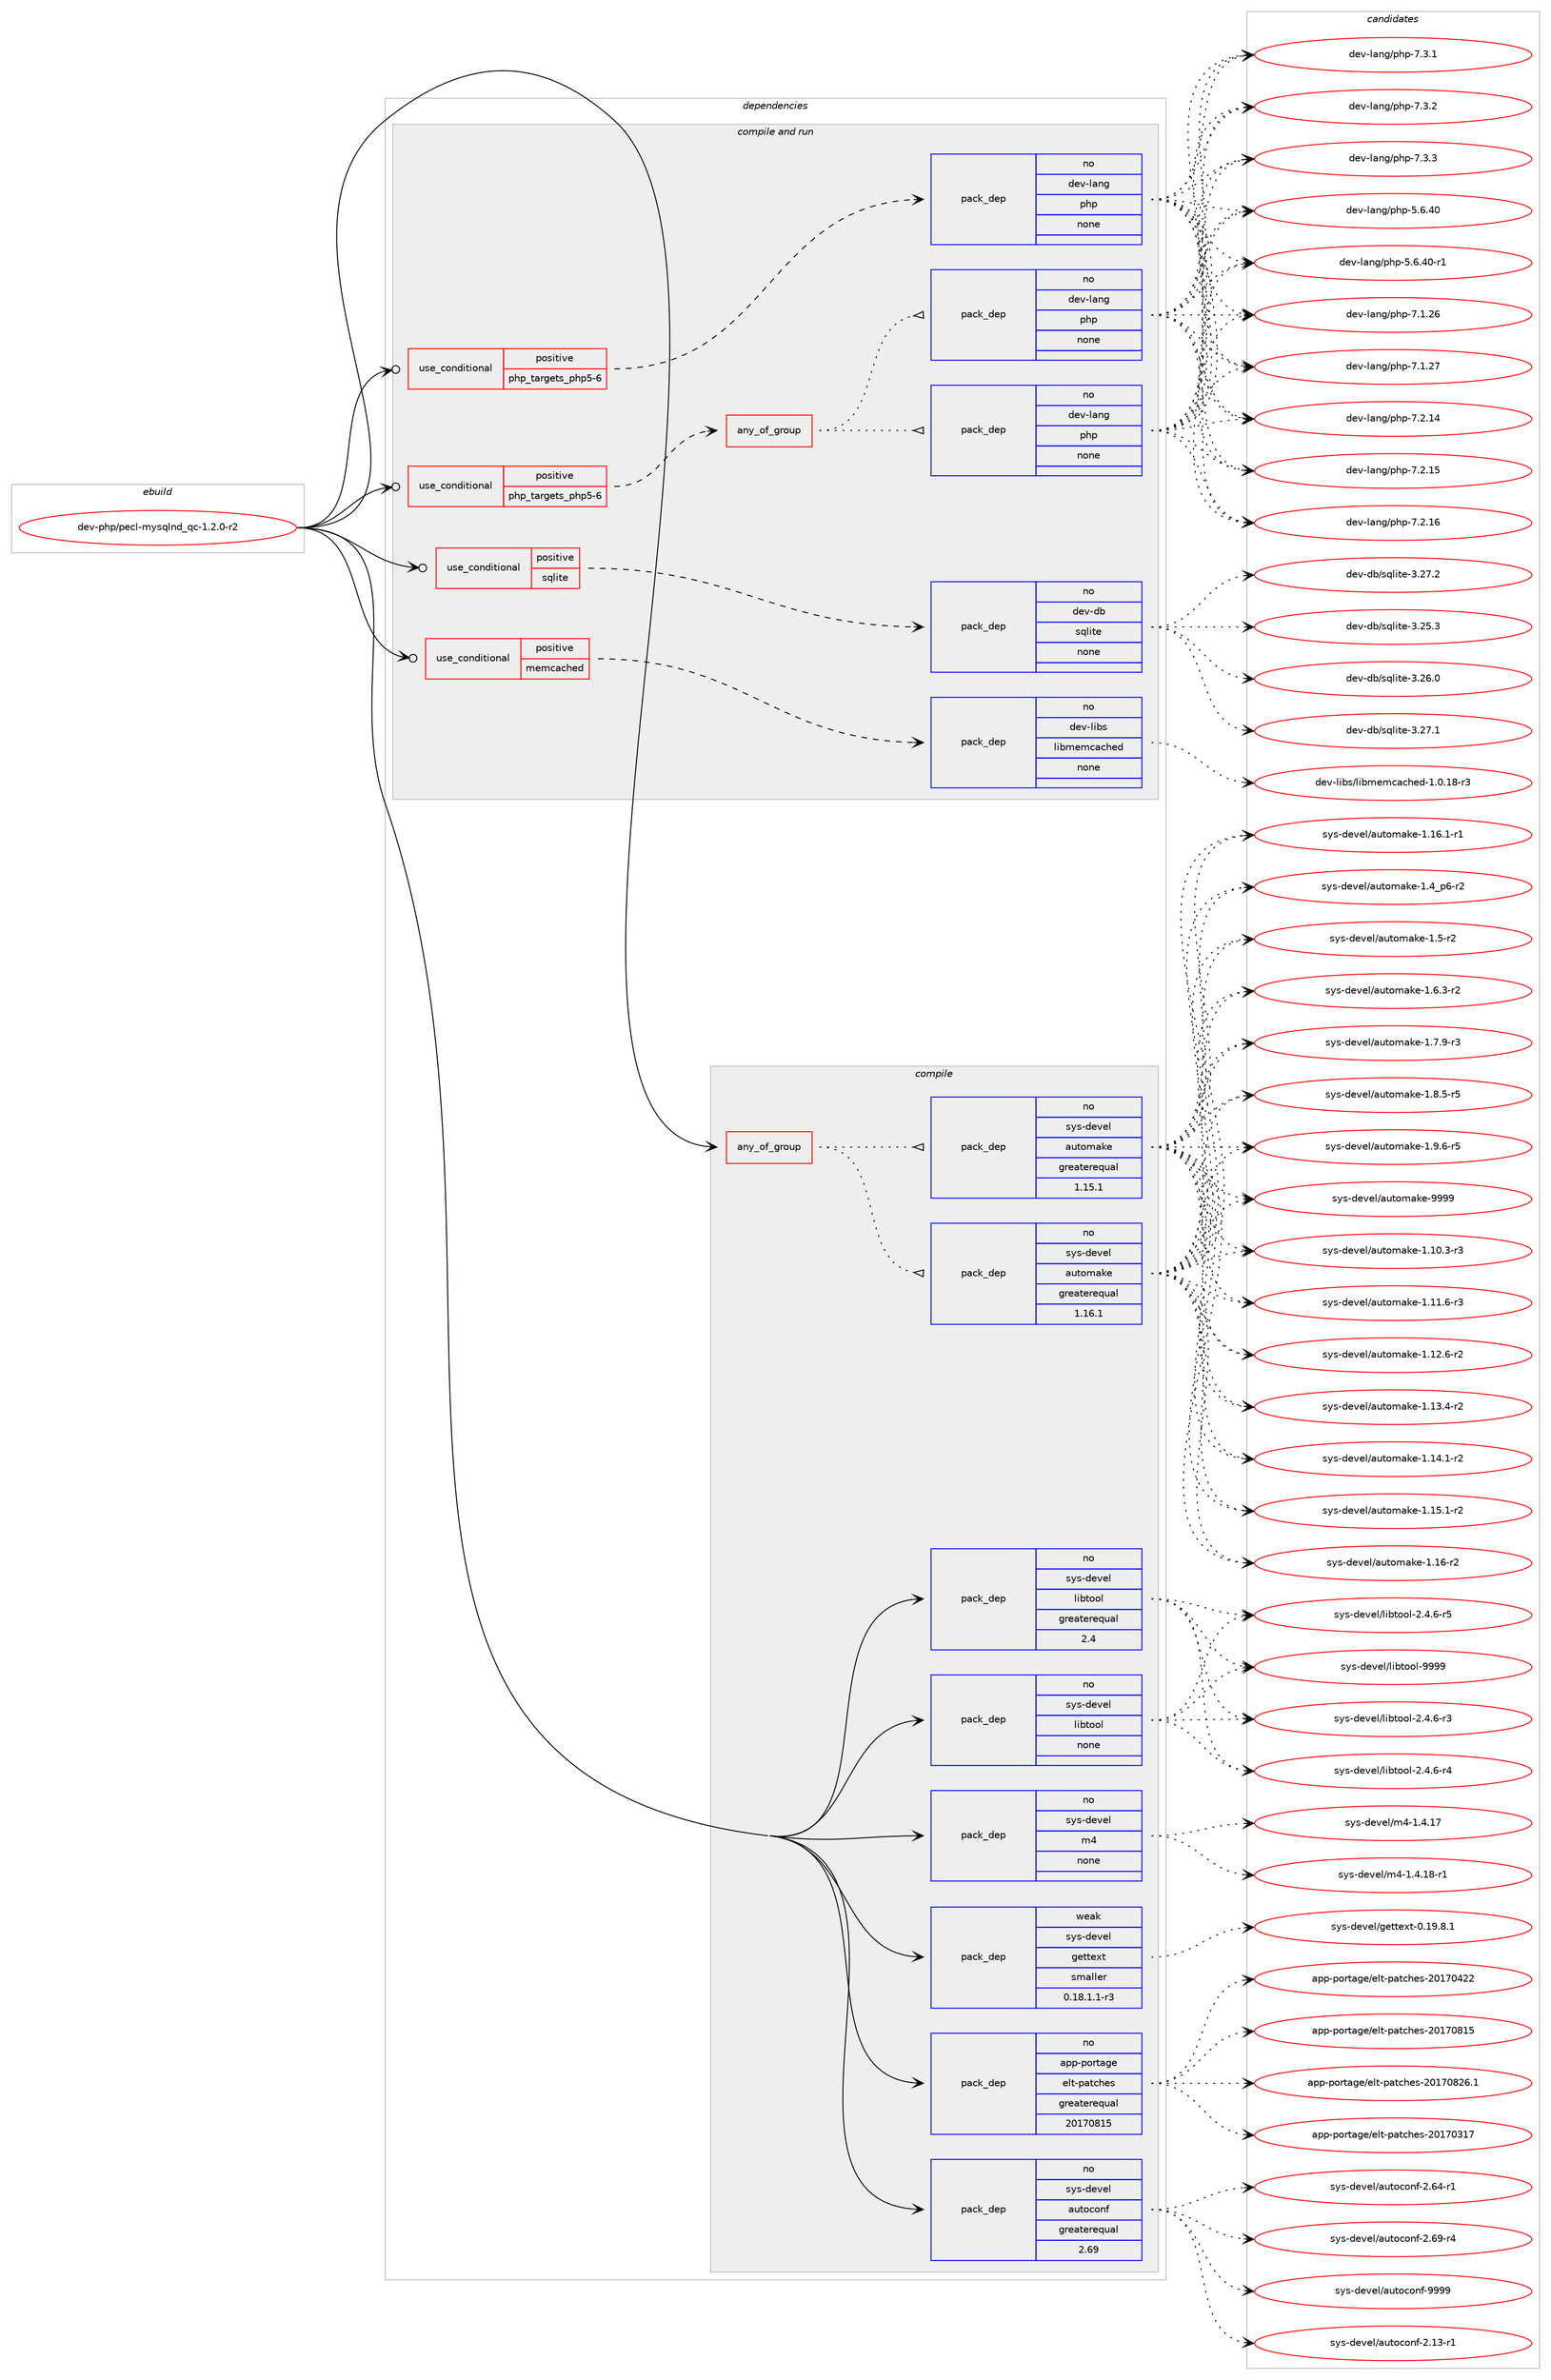 digraph prolog {

# *************
# Graph options
# *************

newrank=true;
concentrate=true;
compound=true;
graph [rankdir=LR,fontname=Helvetica,fontsize=10,ranksep=1.5];#, ranksep=2.5, nodesep=0.2];
edge  [arrowhead=vee];
node  [fontname=Helvetica,fontsize=10];

# **********
# The ebuild
# **********

subgraph cluster_leftcol {
color=gray;
rank=same;
label=<<i>ebuild</i>>;
id [label="dev-php/pecl-mysqlnd_qc-1.2.0-r2", color=red, width=4, href="../dev-php/pecl-mysqlnd_qc-1.2.0-r2.svg"];
}

# ****************
# The dependencies
# ****************

subgraph cluster_midcol {
color=gray;
label=<<i>dependencies</i>>;
subgraph cluster_compile {
fillcolor="#eeeeee";
style=filled;
label=<<i>compile</i>>;
subgraph any22588 {
dependency1394654 [label=<<TABLE BORDER="0" CELLBORDER="1" CELLSPACING="0" CELLPADDING="4"><TR><TD CELLPADDING="10">any_of_group</TD></TR></TABLE>>, shape=none, color=red];subgraph pack1001761 {
dependency1394655 [label=<<TABLE BORDER="0" CELLBORDER="1" CELLSPACING="0" CELLPADDING="4" WIDTH="220"><TR><TD ROWSPAN="6" CELLPADDING="30">pack_dep</TD></TR><TR><TD WIDTH="110">no</TD></TR><TR><TD>sys-devel</TD></TR><TR><TD>automake</TD></TR><TR><TD>greaterequal</TD></TR><TR><TD>1.16.1</TD></TR></TABLE>>, shape=none, color=blue];
}
dependency1394654:e -> dependency1394655:w [weight=20,style="dotted",arrowhead="oinv"];
subgraph pack1001762 {
dependency1394656 [label=<<TABLE BORDER="0" CELLBORDER="1" CELLSPACING="0" CELLPADDING="4" WIDTH="220"><TR><TD ROWSPAN="6" CELLPADDING="30">pack_dep</TD></TR><TR><TD WIDTH="110">no</TD></TR><TR><TD>sys-devel</TD></TR><TR><TD>automake</TD></TR><TR><TD>greaterequal</TD></TR><TR><TD>1.15.1</TD></TR></TABLE>>, shape=none, color=blue];
}
dependency1394654:e -> dependency1394656:w [weight=20,style="dotted",arrowhead="oinv"];
}
id:e -> dependency1394654:w [weight=20,style="solid",arrowhead="vee"];
subgraph pack1001763 {
dependency1394657 [label=<<TABLE BORDER="0" CELLBORDER="1" CELLSPACING="0" CELLPADDING="4" WIDTH="220"><TR><TD ROWSPAN="6" CELLPADDING="30">pack_dep</TD></TR><TR><TD WIDTH="110">no</TD></TR><TR><TD>app-portage</TD></TR><TR><TD>elt-patches</TD></TR><TR><TD>greaterequal</TD></TR><TR><TD>20170815</TD></TR></TABLE>>, shape=none, color=blue];
}
id:e -> dependency1394657:w [weight=20,style="solid",arrowhead="vee"];
subgraph pack1001764 {
dependency1394658 [label=<<TABLE BORDER="0" CELLBORDER="1" CELLSPACING="0" CELLPADDING="4" WIDTH="220"><TR><TD ROWSPAN="6" CELLPADDING="30">pack_dep</TD></TR><TR><TD WIDTH="110">no</TD></TR><TR><TD>sys-devel</TD></TR><TR><TD>autoconf</TD></TR><TR><TD>greaterequal</TD></TR><TR><TD>2.69</TD></TR></TABLE>>, shape=none, color=blue];
}
id:e -> dependency1394658:w [weight=20,style="solid",arrowhead="vee"];
subgraph pack1001765 {
dependency1394659 [label=<<TABLE BORDER="0" CELLBORDER="1" CELLSPACING="0" CELLPADDING="4" WIDTH="220"><TR><TD ROWSPAN="6" CELLPADDING="30">pack_dep</TD></TR><TR><TD WIDTH="110">no</TD></TR><TR><TD>sys-devel</TD></TR><TR><TD>libtool</TD></TR><TR><TD>greaterequal</TD></TR><TR><TD>2.4</TD></TR></TABLE>>, shape=none, color=blue];
}
id:e -> dependency1394659:w [weight=20,style="solid",arrowhead="vee"];
subgraph pack1001766 {
dependency1394660 [label=<<TABLE BORDER="0" CELLBORDER="1" CELLSPACING="0" CELLPADDING="4" WIDTH="220"><TR><TD ROWSPAN="6" CELLPADDING="30">pack_dep</TD></TR><TR><TD WIDTH="110">no</TD></TR><TR><TD>sys-devel</TD></TR><TR><TD>libtool</TD></TR><TR><TD>none</TD></TR><TR><TD></TD></TR></TABLE>>, shape=none, color=blue];
}
id:e -> dependency1394660:w [weight=20,style="solid",arrowhead="vee"];
subgraph pack1001767 {
dependency1394661 [label=<<TABLE BORDER="0" CELLBORDER="1" CELLSPACING="0" CELLPADDING="4" WIDTH="220"><TR><TD ROWSPAN="6" CELLPADDING="30">pack_dep</TD></TR><TR><TD WIDTH="110">no</TD></TR><TR><TD>sys-devel</TD></TR><TR><TD>m4</TD></TR><TR><TD>none</TD></TR><TR><TD></TD></TR></TABLE>>, shape=none, color=blue];
}
id:e -> dependency1394661:w [weight=20,style="solid",arrowhead="vee"];
subgraph pack1001768 {
dependency1394662 [label=<<TABLE BORDER="0" CELLBORDER="1" CELLSPACING="0" CELLPADDING="4" WIDTH="220"><TR><TD ROWSPAN="6" CELLPADDING="30">pack_dep</TD></TR><TR><TD WIDTH="110">weak</TD></TR><TR><TD>sys-devel</TD></TR><TR><TD>gettext</TD></TR><TR><TD>smaller</TD></TR><TR><TD>0.18.1.1-r3</TD></TR></TABLE>>, shape=none, color=blue];
}
id:e -> dependency1394662:w [weight=20,style="solid",arrowhead="vee"];
}
subgraph cluster_compileandrun {
fillcolor="#eeeeee";
style=filled;
label=<<i>compile and run</i>>;
subgraph cond369740 {
dependency1394663 [label=<<TABLE BORDER="0" CELLBORDER="1" CELLSPACING="0" CELLPADDING="4"><TR><TD ROWSPAN="3" CELLPADDING="10">use_conditional</TD></TR><TR><TD>positive</TD></TR><TR><TD>memcached</TD></TR></TABLE>>, shape=none, color=red];
subgraph pack1001769 {
dependency1394664 [label=<<TABLE BORDER="0" CELLBORDER="1" CELLSPACING="0" CELLPADDING="4" WIDTH="220"><TR><TD ROWSPAN="6" CELLPADDING="30">pack_dep</TD></TR><TR><TD WIDTH="110">no</TD></TR><TR><TD>dev-libs</TD></TR><TR><TD>libmemcached</TD></TR><TR><TD>none</TD></TR><TR><TD></TD></TR></TABLE>>, shape=none, color=blue];
}
dependency1394663:e -> dependency1394664:w [weight=20,style="dashed",arrowhead="vee"];
}
id:e -> dependency1394663:w [weight=20,style="solid",arrowhead="odotvee"];
subgraph cond369741 {
dependency1394665 [label=<<TABLE BORDER="0" CELLBORDER="1" CELLSPACING="0" CELLPADDING="4"><TR><TD ROWSPAN="3" CELLPADDING="10">use_conditional</TD></TR><TR><TD>positive</TD></TR><TR><TD>php_targets_php5-6</TD></TR></TABLE>>, shape=none, color=red];
subgraph any22589 {
dependency1394666 [label=<<TABLE BORDER="0" CELLBORDER="1" CELLSPACING="0" CELLPADDING="4"><TR><TD CELLPADDING="10">any_of_group</TD></TR></TABLE>>, shape=none, color=red];subgraph pack1001770 {
dependency1394667 [label=<<TABLE BORDER="0" CELLBORDER="1" CELLSPACING="0" CELLPADDING="4" WIDTH="220"><TR><TD ROWSPAN="6" CELLPADDING="30">pack_dep</TD></TR><TR><TD WIDTH="110">no</TD></TR><TR><TD>dev-lang</TD></TR><TR><TD>php</TD></TR><TR><TD>none</TD></TR><TR><TD></TD></TR></TABLE>>, shape=none, color=blue];
}
dependency1394666:e -> dependency1394667:w [weight=20,style="dotted",arrowhead="oinv"];
subgraph pack1001771 {
dependency1394668 [label=<<TABLE BORDER="0" CELLBORDER="1" CELLSPACING="0" CELLPADDING="4" WIDTH="220"><TR><TD ROWSPAN="6" CELLPADDING="30">pack_dep</TD></TR><TR><TD WIDTH="110">no</TD></TR><TR><TD>dev-lang</TD></TR><TR><TD>php</TD></TR><TR><TD>none</TD></TR><TR><TD></TD></TR></TABLE>>, shape=none, color=blue];
}
dependency1394666:e -> dependency1394668:w [weight=20,style="dotted",arrowhead="oinv"];
}
dependency1394665:e -> dependency1394666:w [weight=20,style="dashed",arrowhead="vee"];
}
id:e -> dependency1394665:w [weight=20,style="solid",arrowhead="odotvee"];
subgraph cond369742 {
dependency1394669 [label=<<TABLE BORDER="0" CELLBORDER="1" CELLSPACING="0" CELLPADDING="4"><TR><TD ROWSPAN="3" CELLPADDING="10">use_conditional</TD></TR><TR><TD>positive</TD></TR><TR><TD>php_targets_php5-6</TD></TR></TABLE>>, shape=none, color=red];
subgraph pack1001772 {
dependency1394670 [label=<<TABLE BORDER="0" CELLBORDER="1" CELLSPACING="0" CELLPADDING="4" WIDTH="220"><TR><TD ROWSPAN="6" CELLPADDING="30">pack_dep</TD></TR><TR><TD WIDTH="110">no</TD></TR><TR><TD>dev-lang</TD></TR><TR><TD>php</TD></TR><TR><TD>none</TD></TR><TR><TD></TD></TR></TABLE>>, shape=none, color=blue];
}
dependency1394669:e -> dependency1394670:w [weight=20,style="dashed",arrowhead="vee"];
}
id:e -> dependency1394669:w [weight=20,style="solid",arrowhead="odotvee"];
subgraph cond369743 {
dependency1394671 [label=<<TABLE BORDER="0" CELLBORDER="1" CELLSPACING="0" CELLPADDING="4"><TR><TD ROWSPAN="3" CELLPADDING="10">use_conditional</TD></TR><TR><TD>positive</TD></TR><TR><TD>sqlite</TD></TR></TABLE>>, shape=none, color=red];
subgraph pack1001773 {
dependency1394672 [label=<<TABLE BORDER="0" CELLBORDER="1" CELLSPACING="0" CELLPADDING="4" WIDTH="220"><TR><TD ROWSPAN="6" CELLPADDING="30">pack_dep</TD></TR><TR><TD WIDTH="110">no</TD></TR><TR><TD>dev-db</TD></TR><TR><TD>sqlite</TD></TR><TR><TD>none</TD></TR><TR><TD></TD></TR></TABLE>>, shape=none, color=blue];
}
dependency1394671:e -> dependency1394672:w [weight=20,style="dashed",arrowhead="vee"];
}
id:e -> dependency1394671:w [weight=20,style="solid",arrowhead="odotvee"];
}
subgraph cluster_run {
fillcolor="#eeeeee";
style=filled;
label=<<i>run</i>>;
}
}

# **************
# The candidates
# **************

subgraph cluster_choices {
rank=same;
color=gray;
label=<<i>candidates</i>>;

subgraph choice1001761 {
color=black;
nodesep=1;
choice11512111545100101118101108479711711611110997107101454946494846514511451 [label="sys-devel/automake-1.10.3-r3", color=red, width=4,href="../sys-devel/automake-1.10.3-r3.svg"];
choice11512111545100101118101108479711711611110997107101454946494946544511451 [label="sys-devel/automake-1.11.6-r3", color=red, width=4,href="../sys-devel/automake-1.11.6-r3.svg"];
choice11512111545100101118101108479711711611110997107101454946495046544511450 [label="sys-devel/automake-1.12.6-r2", color=red, width=4,href="../sys-devel/automake-1.12.6-r2.svg"];
choice11512111545100101118101108479711711611110997107101454946495146524511450 [label="sys-devel/automake-1.13.4-r2", color=red, width=4,href="../sys-devel/automake-1.13.4-r2.svg"];
choice11512111545100101118101108479711711611110997107101454946495246494511450 [label="sys-devel/automake-1.14.1-r2", color=red, width=4,href="../sys-devel/automake-1.14.1-r2.svg"];
choice11512111545100101118101108479711711611110997107101454946495346494511450 [label="sys-devel/automake-1.15.1-r2", color=red, width=4,href="../sys-devel/automake-1.15.1-r2.svg"];
choice1151211154510010111810110847971171161111099710710145494649544511450 [label="sys-devel/automake-1.16-r2", color=red, width=4,href="../sys-devel/automake-1.16-r2.svg"];
choice11512111545100101118101108479711711611110997107101454946495446494511449 [label="sys-devel/automake-1.16.1-r1", color=red, width=4,href="../sys-devel/automake-1.16.1-r1.svg"];
choice115121115451001011181011084797117116111109971071014549465295112544511450 [label="sys-devel/automake-1.4_p6-r2", color=red, width=4,href="../sys-devel/automake-1.4_p6-r2.svg"];
choice11512111545100101118101108479711711611110997107101454946534511450 [label="sys-devel/automake-1.5-r2", color=red, width=4,href="../sys-devel/automake-1.5-r2.svg"];
choice115121115451001011181011084797117116111109971071014549465446514511450 [label="sys-devel/automake-1.6.3-r2", color=red, width=4,href="../sys-devel/automake-1.6.3-r2.svg"];
choice115121115451001011181011084797117116111109971071014549465546574511451 [label="sys-devel/automake-1.7.9-r3", color=red, width=4,href="../sys-devel/automake-1.7.9-r3.svg"];
choice115121115451001011181011084797117116111109971071014549465646534511453 [label="sys-devel/automake-1.8.5-r5", color=red, width=4,href="../sys-devel/automake-1.8.5-r5.svg"];
choice115121115451001011181011084797117116111109971071014549465746544511453 [label="sys-devel/automake-1.9.6-r5", color=red, width=4,href="../sys-devel/automake-1.9.6-r5.svg"];
choice115121115451001011181011084797117116111109971071014557575757 [label="sys-devel/automake-9999", color=red, width=4,href="../sys-devel/automake-9999.svg"];
dependency1394655:e -> choice11512111545100101118101108479711711611110997107101454946494846514511451:w [style=dotted,weight="100"];
dependency1394655:e -> choice11512111545100101118101108479711711611110997107101454946494946544511451:w [style=dotted,weight="100"];
dependency1394655:e -> choice11512111545100101118101108479711711611110997107101454946495046544511450:w [style=dotted,weight="100"];
dependency1394655:e -> choice11512111545100101118101108479711711611110997107101454946495146524511450:w [style=dotted,weight="100"];
dependency1394655:e -> choice11512111545100101118101108479711711611110997107101454946495246494511450:w [style=dotted,weight="100"];
dependency1394655:e -> choice11512111545100101118101108479711711611110997107101454946495346494511450:w [style=dotted,weight="100"];
dependency1394655:e -> choice1151211154510010111810110847971171161111099710710145494649544511450:w [style=dotted,weight="100"];
dependency1394655:e -> choice11512111545100101118101108479711711611110997107101454946495446494511449:w [style=dotted,weight="100"];
dependency1394655:e -> choice115121115451001011181011084797117116111109971071014549465295112544511450:w [style=dotted,weight="100"];
dependency1394655:e -> choice11512111545100101118101108479711711611110997107101454946534511450:w [style=dotted,weight="100"];
dependency1394655:e -> choice115121115451001011181011084797117116111109971071014549465446514511450:w [style=dotted,weight="100"];
dependency1394655:e -> choice115121115451001011181011084797117116111109971071014549465546574511451:w [style=dotted,weight="100"];
dependency1394655:e -> choice115121115451001011181011084797117116111109971071014549465646534511453:w [style=dotted,weight="100"];
dependency1394655:e -> choice115121115451001011181011084797117116111109971071014549465746544511453:w [style=dotted,weight="100"];
dependency1394655:e -> choice115121115451001011181011084797117116111109971071014557575757:w [style=dotted,weight="100"];
}
subgraph choice1001762 {
color=black;
nodesep=1;
choice11512111545100101118101108479711711611110997107101454946494846514511451 [label="sys-devel/automake-1.10.3-r3", color=red, width=4,href="../sys-devel/automake-1.10.3-r3.svg"];
choice11512111545100101118101108479711711611110997107101454946494946544511451 [label="sys-devel/automake-1.11.6-r3", color=red, width=4,href="../sys-devel/automake-1.11.6-r3.svg"];
choice11512111545100101118101108479711711611110997107101454946495046544511450 [label="sys-devel/automake-1.12.6-r2", color=red, width=4,href="../sys-devel/automake-1.12.6-r2.svg"];
choice11512111545100101118101108479711711611110997107101454946495146524511450 [label="sys-devel/automake-1.13.4-r2", color=red, width=4,href="../sys-devel/automake-1.13.4-r2.svg"];
choice11512111545100101118101108479711711611110997107101454946495246494511450 [label="sys-devel/automake-1.14.1-r2", color=red, width=4,href="../sys-devel/automake-1.14.1-r2.svg"];
choice11512111545100101118101108479711711611110997107101454946495346494511450 [label="sys-devel/automake-1.15.1-r2", color=red, width=4,href="../sys-devel/automake-1.15.1-r2.svg"];
choice1151211154510010111810110847971171161111099710710145494649544511450 [label="sys-devel/automake-1.16-r2", color=red, width=4,href="../sys-devel/automake-1.16-r2.svg"];
choice11512111545100101118101108479711711611110997107101454946495446494511449 [label="sys-devel/automake-1.16.1-r1", color=red, width=4,href="../sys-devel/automake-1.16.1-r1.svg"];
choice115121115451001011181011084797117116111109971071014549465295112544511450 [label="sys-devel/automake-1.4_p6-r2", color=red, width=4,href="../sys-devel/automake-1.4_p6-r2.svg"];
choice11512111545100101118101108479711711611110997107101454946534511450 [label="sys-devel/automake-1.5-r2", color=red, width=4,href="../sys-devel/automake-1.5-r2.svg"];
choice115121115451001011181011084797117116111109971071014549465446514511450 [label="sys-devel/automake-1.6.3-r2", color=red, width=4,href="../sys-devel/automake-1.6.3-r2.svg"];
choice115121115451001011181011084797117116111109971071014549465546574511451 [label="sys-devel/automake-1.7.9-r3", color=red, width=4,href="../sys-devel/automake-1.7.9-r3.svg"];
choice115121115451001011181011084797117116111109971071014549465646534511453 [label="sys-devel/automake-1.8.5-r5", color=red, width=4,href="../sys-devel/automake-1.8.5-r5.svg"];
choice115121115451001011181011084797117116111109971071014549465746544511453 [label="sys-devel/automake-1.9.6-r5", color=red, width=4,href="../sys-devel/automake-1.9.6-r5.svg"];
choice115121115451001011181011084797117116111109971071014557575757 [label="sys-devel/automake-9999", color=red, width=4,href="../sys-devel/automake-9999.svg"];
dependency1394656:e -> choice11512111545100101118101108479711711611110997107101454946494846514511451:w [style=dotted,weight="100"];
dependency1394656:e -> choice11512111545100101118101108479711711611110997107101454946494946544511451:w [style=dotted,weight="100"];
dependency1394656:e -> choice11512111545100101118101108479711711611110997107101454946495046544511450:w [style=dotted,weight="100"];
dependency1394656:e -> choice11512111545100101118101108479711711611110997107101454946495146524511450:w [style=dotted,weight="100"];
dependency1394656:e -> choice11512111545100101118101108479711711611110997107101454946495246494511450:w [style=dotted,weight="100"];
dependency1394656:e -> choice11512111545100101118101108479711711611110997107101454946495346494511450:w [style=dotted,weight="100"];
dependency1394656:e -> choice1151211154510010111810110847971171161111099710710145494649544511450:w [style=dotted,weight="100"];
dependency1394656:e -> choice11512111545100101118101108479711711611110997107101454946495446494511449:w [style=dotted,weight="100"];
dependency1394656:e -> choice115121115451001011181011084797117116111109971071014549465295112544511450:w [style=dotted,weight="100"];
dependency1394656:e -> choice11512111545100101118101108479711711611110997107101454946534511450:w [style=dotted,weight="100"];
dependency1394656:e -> choice115121115451001011181011084797117116111109971071014549465446514511450:w [style=dotted,weight="100"];
dependency1394656:e -> choice115121115451001011181011084797117116111109971071014549465546574511451:w [style=dotted,weight="100"];
dependency1394656:e -> choice115121115451001011181011084797117116111109971071014549465646534511453:w [style=dotted,weight="100"];
dependency1394656:e -> choice115121115451001011181011084797117116111109971071014549465746544511453:w [style=dotted,weight="100"];
dependency1394656:e -> choice115121115451001011181011084797117116111109971071014557575757:w [style=dotted,weight="100"];
}
subgraph choice1001763 {
color=black;
nodesep=1;
choice97112112451121111141169710310147101108116451129711699104101115455048495548514955 [label="app-portage/elt-patches-20170317", color=red, width=4,href="../app-portage/elt-patches-20170317.svg"];
choice97112112451121111141169710310147101108116451129711699104101115455048495548525050 [label="app-portage/elt-patches-20170422", color=red, width=4,href="../app-portage/elt-patches-20170422.svg"];
choice97112112451121111141169710310147101108116451129711699104101115455048495548564953 [label="app-portage/elt-patches-20170815", color=red, width=4,href="../app-portage/elt-patches-20170815.svg"];
choice971121124511211111411697103101471011081164511297116991041011154550484955485650544649 [label="app-portage/elt-patches-20170826.1", color=red, width=4,href="../app-portage/elt-patches-20170826.1.svg"];
dependency1394657:e -> choice97112112451121111141169710310147101108116451129711699104101115455048495548514955:w [style=dotted,weight="100"];
dependency1394657:e -> choice97112112451121111141169710310147101108116451129711699104101115455048495548525050:w [style=dotted,weight="100"];
dependency1394657:e -> choice97112112451121111141169710310147101108116451129711699104101115455048495548564953:w [style=dotted,weight="100"];
dependency1394657:e -> choice971121124511211111411697103101471011081164511297116991041011154550484955485650544649:w [style=dotted,weight="100"];
}
subgraph choice1001764 {
color=black;
nodesep=1;
choice1151211154510010111810110847971171161119911111010245504649514511449 [label="sys-devel/autoconf-2.13-r1", color=red, width=4,href="../sys-devel/autoconf-2.13-r1.svg"];
choice1151211154510010111810110847971171161119911111010245504654524511449 [label="sys-devel/autoconf-2.64-r1", color=red, width=4,href="../sys-devel/autoconf-2.64-r1.svg"];
choice1151211154510010111810110847971171161119911111010245504654574511452 [label="sys-devel/autoconf-2.69-r4", color=red, width=4,href="../sys-devel/autoconf-2.69-r4.svg"];
choice115121115451001011181011084797117116111991111101024557575757 [label="sys-devel/autoconf-9999", color=red, width=4,href="../sys-devel/autoconf-9999.svg"];
dependency1394658:e -> choice1151211154510010111810110847971171161119911111010245504649514511449:w [style=dotted,weight="100"];
dependency1394658:e -> choice1151211154510010111810110847971171161119911111010245504654524511449:w [style=dotted,weight="100"];
dependency1394658:e -> choice1151211154510010111810110847971171161119911111010245504654574511452:w [style=dotted,weight="100"];
dependency1394658:e -> choice115121115451001011181011084797117116111991111101024557575757:w [style=dotted,weight="100"];
}
subgraph choice1001765 {
color=black;
nodesep=1;
choice1151211154510010111810110847108105981161111111084550465246544511451 [label="sys-devel/libtool-2.4.6-r3", color=red, width=4,href="../sys-devel/libtool-2.4.6-r3.svg"];
choice1151211154510010111810110847108105981161111111084550465246544511452 [label="sys-devel/libtool-2.4.6-r4", color=red, width=4,href="../sys-devel/libtool-2.4.6-r4.svg"];
choice1151211154510010111810110847108105981161111111084550465246544511453 [label="sys-devel/libtool-2.4.6-r5", color=red, width=4,href="../sys-devel/libtool-2.4.6-r5.svg"];
choice1151211154510010111810110847108105981161111111084557575757 [label="sys-devel/libtool-9999", color=red, width=4,href="../sys-devel/libtool-9999.svg"];
dependency1394659:e -> choice1151211154510010111810110847108105981161111111084550465246544511451:w [style=dotted,weight="100"];
dependency1394659:e -> choice1151211154510010111810110847108105981161111111084550465246544511452:w [style=dotted,weight="100"];
dependency1394659:e -> choice1151211154510010111810110847108105981161111111084550465246544511453:w [style=dotted,weight="100"];
dependency1394659:e -> choice1151211154510010111810110847108105981161111111084557575757:w [style=dotted,weight="100"];
}
subgraph choice1001766 {
color=black;
nodesep=1;
choice1151211154510010111810110847108105981161111111084550465246544511451 [label="sys-devel/libtool-2.4.6-r3", color=red, width=4,href="../sys-devel/libtool-2.4.6-r3.svg"];
choice1151211154510010111810110847108105981161111111084550465246544511452 [label="sys-devel/libtool-2.4.6-r4", color=red, width=4,href="../sys-devel/libtool-2.4.6-r4.svg"];
choice1151211154510010111810110847108105981161111111084550465246544511453 [label="sys-devel/libtool-2.4.6-r5", color=red, width=4,href="../sys-devel/libtool-2.4.6-r5.svg"];
choice1151211154510010111810110847108105981161111111084557575757 [label="sys-devel/libtool-9999", color=red, width=4,href="../sys-devel/libtool-9999.svg"];
dependency1394660:e -> choice1151211154510010111810110847108105981161111111084550465246544511451:w [style=dotted,weight="100"];
dependency1394660:e -> choice1151211154510010111810110847108105981161111111084550465246544511452:w [style=dotted,weight="100"];
dependency1394660:e -> choice1151211154510010111810110847108105981161111111084550465246544511453:w [style=dotted,weight="100"];
dependency1394660:e -> choice1151211154510010111810110847108105981161111111084557575757:w [style=dotted,weight="100"];
}
subgraph choice1001767 {
color=black;
nodesep=1;
choice11512111545100101118101108471095245494652464955 [label="sys-devel/m4-1.4.17", color=red, width=4,href="../sys-devel/m4-1.4.17.svg"];
choice115121115451001011181011084710952454946524649564511449 [label="sys-devel/m4-1.4.18-r1", color=red, width=4,href="../sys-devel/m4-1.4.18-r1.svg"];
dependency1394661:e -> choice11512111545100101118101108471095245494652464955:w [style=dotted,weight="100"];
dependency1394661:e -> choice115121115451001011181011084710952454946524649564511449:w [style=dotted,weight="100"];
}
subgraph choice1001768 {
color=black;
nodesep=1;
choice1151211154510010111810110847103101116116101120116454846495746564649 [label="sys-devel/gettext-0.19.8.1", color=red, width=4,href="../sys-devel/gettext-0.19.8.1.svg"];
dependency1394662:e -> choice1151211154510010111810110847103101116116101120116454846495746564649:w [style=dotted,weight="100"];
}
subgraph choice1001769 {
color=black;
nodesep=1;
choice10010111845108105981154710810598109101109999799104101100454946484649564511451 [label="dev-libs/libmemcached-1.0.18-r3", color=red, width=4,href="../dev-libs/libmemcached-1.0.18-r3.svg"];
dependency1394664:e -> choice10010111845108105981154710810598109101109999799104101100454946484649564511451:w [style=dotted,weight="100"];
}
subgraph choice1001770 {
color=black;
nodesep=1;
choice10010111845108971101034711210411245534654465248 [label="dev-lang/php-5.6.40", color=red, width=4,href="../dev-lang/php-5.6.40.svg"];
choice100101118451089711010347112104112455346544652484511449 [label="dev-lang/php-5.6.40-r1", color=red, width=4,href="../dev-lang/php-5.6.40-r1.svg"];
choice10010111845108971101034711210411245554649465054 [label="dev-lang/php-7.1.26", color=red, width=4,href="../dev-lang/php-7.1.26.svg"];
choice10010111845108971101034711210411245554649465055 [label="dev-lang/php-7.1.27", color=red, width=4,href="../dev-lang/php-7.1.27.svg"];
choice10010111845108971101034711210411245554650464952 [label="dev-lang/php-7.2.14", color=red, width=4,href="../dev-lang/php-7.2.14.svg"];
choice10010111845108971101034711210411245554650464953 [label="dev-lang/php-7.2.15", color=red, width=4,href="../dev-lang/php-7.2.15.svg"];
choice10010111845108971101034711210411245554650464954 [label="dev-lang/php-7.2.16", color=red, width=4,href="../dev-lang/php-7.2.16.svg"];
choice100101118451089711010347112104112455546514649 [label="dev-lang/php-7.3.1", color=red, width=4,href="../dev-lang/php-7.3.1.svg"];
choice100101118451089711010347112104112455546514650 [label="dev-lang/php-7.3.2", color=red, width=4,href="../dev-lang/php-7.3.2.svg"];
choice100101118451089711010347112104112455546514651 [label="dev-lang/php-7.3.3", color=red, width=4,href="../dev-lang/php-7.3.3.svg"];
dependency1394667:e -> choice10010111845108971101034711210411245534654465248:w [style=dotted,weight="100"];
dependency1394667:e -> choice100101118451089711010347112104112455346544652484511449:w [style=dotted,weight="100"];
dependency1394667:e -> choice10010111845108971101034711210411245554649465054:w [style=dotted,weight="100"];
dependency1394667:e -> choice10010111845108971101034711210411245554649465055:w [style=dotted,weight="100"];
dependency1394667:e -> choice10010111845108971101034711210411245554650464952:w [style=dotted,weight="100"];
dependency1394667:e -> choice10010111845108971101034711210411245554650464953:w [style=dotted,weight="100"];
dependency1394667:e -> choice10010111845108971101034711210411245554650464954:w [style=dotted,weight="100"];
dependency1394667:e -> choice100101118451089711010347112104112455546514649:w [style=dotted,weight="100"];
dependency1394667:e -> choice100101118451089711010347112104112455546514650:w [style=dotted,weight="100"];
dependency1394667:e -> choice100101118451089711010347112104112455546514651:w [style=dotted,weight="100"];
}
subgraph choice1001771 {
color=black;
nodesep=1;
choice10010111845108971101034711210411245534654465248 [label="dev-lang/php-5.6.40", color=red, width=4,href="../dev-lang/php-5.6.40.svg"];
choice100101118451089711010347112104112455346544652484511449 [label="dev-lang/php-5.6.40-r1", color=red, width=4,href="../dev-lang/php-5.6.40-r1.svg"];
choice10010111845108971101034711210411245554649465054 [label="dev-lang/php-7.1.26", color=red, width=4,href="../dev-lang/php-7.1.26.svg"];
choice10010111845108971101034711210411245554649465055 [label="dev-lang/php-7.1.27", color=red, width=4,href="../dev-lang/php-7.1.27.svg"];
choice10010111845108971101034711210411245554650464952 [label="dev-lang/php-7.2.14", color=red, width=4,href="../dev-lang/php-7.2.14.svg"];
choice10010111845108971101034711210411245554650464953 [label="dev-lang/php-7.2.15", color=red, width=4,href="../dev-lang/php-7.2.15.svg"];
choice10010111845108971101034711210411245554650464954 [label="dev-lang/php-7.2.16", color=red, width=4,href="../dev-lang/php-7.2.16.svg"];
choice100101118451089711010347112104112455546514649 [label="dev-lang/php-7.3.1", color=red, width=4,href="../dev-lang/php-7.3.1.svg"];
choice100101118451089711010347112104112455546514650 [label="dev-lang/php-7.3.2", color=red, width=4,href="../dev-lang/php-7.3.2.svg"];
choice100101118451089711010347112104112455546514651 [label="dev-lang/php-7.3.3", color=red, width=4,href="../dev-lang/php-7.3.3.svg"];
dependency1394668:e -> choice10010111845108971101034711210411245534654465248:w [style=dotted,weight="100"];
dependency1394668:e -> choice100101118451089711010347112104112455346544652484511449:w [style=dotted,weight="100"];
dependency1394668:e -> choice10010111845108971101034711210411245554649465054:w [style=dotted,weight="100"];
dependency1394668:e -> choice10010111845108971101034711210411245554649465055:w [style=dotted,weight="100"];
dependency1394668:e -> choice10010111845108971101034711210411245554650464952:w [style=dotted,weight="100"];
dependency1394668:e -> choice10010111845108971101034711210411245554650464953:w [style=dotted,weight="100"];
dependency1394668:e -> choice10010111845108971101034711210411245554650464954:w [style=dotted,weight="100"];
dependency1394668:e -> choice100101118451089711010347112104112455546514649:w [style=dotted,weight="100"];
dependency1394668:e -> choice100101118451089711010347112104112455546514650:w [style=dotted,weight="100"];
dependency1394668:e -> choice100101118451089711010347112104112455546514651:w [style=dotted,weight="100"];
}
subgraph choice1001772 {
color=black;
nodesep=1;
choice10010111845108971101034711210411245534654465248 [label="dev-lang/php-5.6.40", color=red, width=4,href="../dev-lang/php-5.6.40.svg"];
choice100101118451089711010347112104112455346544652484511449 [label="dev-lang/php-5.6.40-r1", color=red, width=4,href="../dev-lang/php-5.6.40-r1.svg"];
choice10010111845108971101034711210411245554649465054 [label="dev-lang/php-7.1.26", color=red, width=4,href="../dev-lang/php-7.1.26.svg"];
choice10010111845108971101034711210411245554649465055 [label="dev-lang/php-7.1.27", color=red, width=4,href="../dev-lang/php-7.1.27.svg"];
choice10010111845108971101034711210411245554650464952 [label="dev-lang/php-7.2.14", color=red, width=4,href="../dev-lang/php-7.2.14.svg"];
choice10010111845108971101034711210411245554650464953 [label="dev-lang/php-7.2.15", color=red, width=4,href="../dev-lang/php-7.2.15.svg"];
choice10010111845108971101034711210411245554650464954 [label="dev-lang/php-7.2.16", color=red, width=4,href="../dev-lang/php-7.2.16.svg"];
choice100101118451089711010347112104112455546514649 [label="dev-lang/php-7.3.1", color=red, width=4,href="../dev-lang/php-7.3.1.svg"];
choice100101118451089711010347112104112455546514650 [label="dev-lang/php-7.3.2", color=red, width=4,href="../dev-lang/php-7.3.2.svg"];
choice100101118451089711010347112104112455546514651 [label="dev-lang/php-7.3.3", color=red, width=4,href="../dev-lang/php-7.3.3.svg"];
dependency1394670:e -> choice10010111845108971101034711210411245534654465248:w [style=dotted,weight="100"];
dependency1394670:e -> choice100101118451089711010347112104112455346544652484511449:w [style=dotted,weight="100"];
dependency1394670:e -> choice10010111845108971101034711210411245554649465054:w [style=dotted,weight="100"];
dependency1394670:e -> choice10010111845108971101034711210411245554649465055:w [style=dotted,weight="100"];
dependency1394670:e -> choice10010111845108971101034711210411245554650464952:w [style=dotted,weight="100"];
dependency1394670:e -> choice10010111845108971101034711210411245554650464953:w [style=dotted,weight="100"];
dependency1394670:e -> choice10010111845108971101034711210411245554650464954:w [style=dotted,weight="100"];
dependency1394670:e -> choice100101118451089711010347112104112455546514649:w [style=dotted,weight="100"];
dependency1394670:e -> choice100101118451089711010347112104112455546514650:w [style=dotted,weight="100"];
dependency1394670:e -> choice100101118451089711010347112104112455546514651:w [style=dotted,weight="100"];
}
subgraph choice1001773 {
color=black;
nodesep=1;
choice10010111845100984711511310810511610145514650534651 [label="dev-db/sqlite-3.25.3", color=red, width=4,href="../dev-db/sqlite-3.25.3.svg"];
choice10010111845100984711511310810511610145514650544648 [label="dev-db/sqlite-3.26.0", color=red, width=4,href="../dev-db/sqlite-3.26.0.svg"];
choice10010111845100984711511310810511610145514650554649 [label="dev-db/sqlite-3.27.1", color=red, width=4,href="../dev-db/sqlite-3.27.1.svg"];
choice10010111845100984711511310810511610145514650554650 [label="dev-db/sqlite-3.27.2", color=red, width=4,href="../dev-db/sqlite-3.27.2.svg"];
dependency1394672:e -> choice10010111845100984711511310810511610145514650534651:w [style=dotted,weight="100"];
dependency1394672:e -> choice10010111845100984711511310810511610145514650544648:w [style=dotted,weight="100"];
dependency1394672:e -> choice10010111845100984711511310810511610145514650554649:w [style=dotted,weight="100"];
dependency1394672:e -> choice10010111845100984711511310810511610145514650554650:w [style=dotted,weight="100"];
}
}

}
